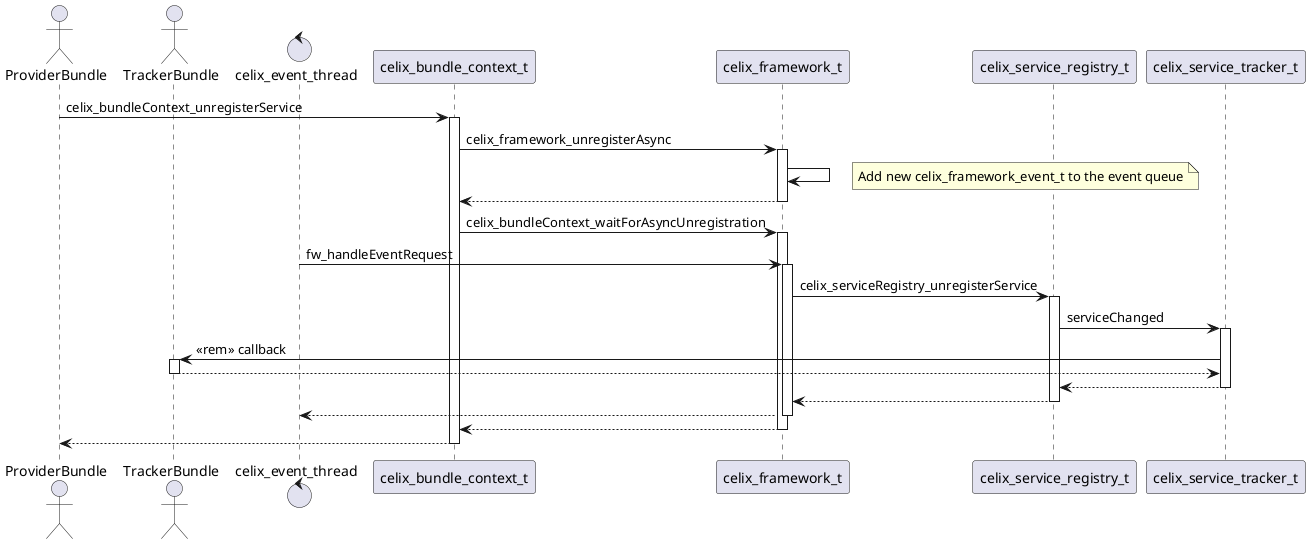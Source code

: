 Licensed to the Apache Software Foundation (ASF) under one or more
contributor license agreements.  See the NOTICE file distributed with
this work for additional information regarding copyright ownership.
The ASF licenses this file to You under the Apache License, Version 2.0
(the "License"); you may not use this file except in compliance with
the License.  You may obtain a copy of the License at

    http://www.apache.org/licenses/LICENSE-2.0

Unless required by applicable law or agreed to in writing, software
distributed under the License is distributed on an "AS IS" BASIS,
WITHOUT WARRANTIES OR CONDITIONS OF ANY KIND, either express or implied.
See the License for the specific language governing permissions and
limitations under the License.

@startuml
actor ProviderBundle
actor TrackerBundle
control celix_event_thread

ProviderBundle -> celix_bundle_context_t ++: celix_bundleContext_unregisterService
celix_bundle_context_t -> celix_framework_t ++: celix_framework_unregisterAsync
celix_framework_t -> celix_framework_t
note right: Add new celix_framework_event_t to the event queue
return

celix_bundle_context_t -> celix_framework_t ++: celix_bundleContext_waitForAsyncUnregistration

celix_event_thread -> celix_framework_t ++ : fw_handleEventRequest
celix_framework_t -> celix_service_registry_t ++ : celix_serviceRegistry_unregisterService
celix_service_registry_t -> celix_service_tracker_t ++ : serviceChanged
celix_service_tracker_t -> TrackerBundle ++ : <<rem>> callback
return
return
return
return
return
return

@enduml


